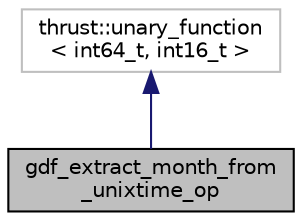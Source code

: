 digraph "gdf_extract_month_from_unixtime_op"
{
 // LATEX_PDF_SIZE
  edge [fontname="Helvetica",fontsize="10",labelfontname="Helvetica",labelfontsize="10"];
  node [fontname="Helvetica",fontsize="10",shape=record];
  Node1 [label="gdf_extract_month_from\l_unixtime_op",height=0.2,width=0.4,color="black", fillcolor="grey75", style="filled", fontcolor="black",tooltip=" "];
  Node2 -> Node1 [dir="back",color="midnightblue",fontsize="10",style="solid",fontname="Helvetica"];
  Node2 [label="thrust::unary_function\l\< int64_t, int16_t \>",height=0.2,width=0.4,color="grey75", fillcolor="white", style="filled",tooltip=" "];
}
